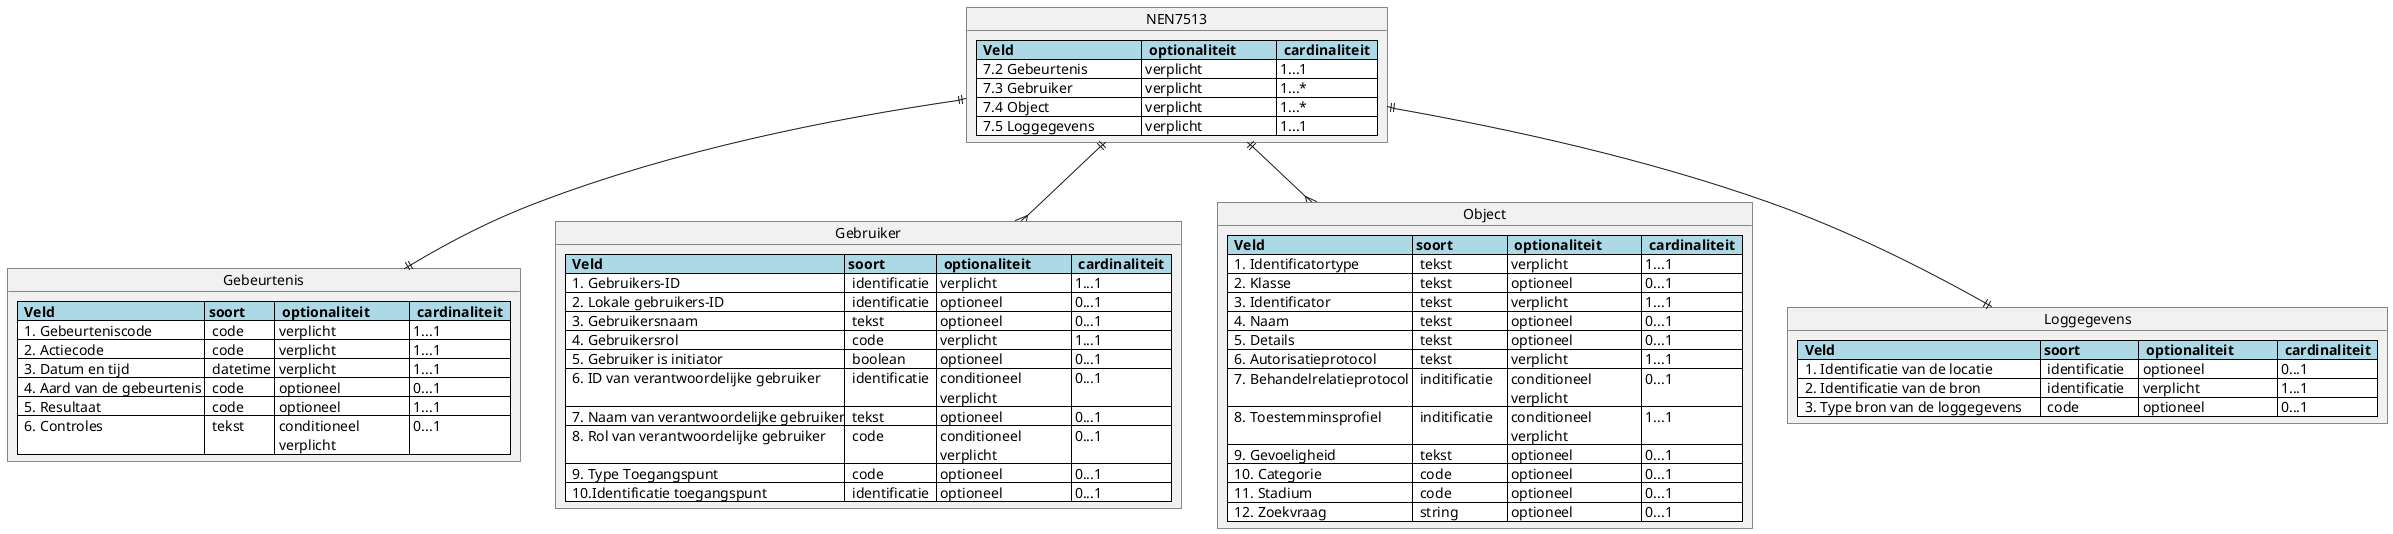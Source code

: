 @startuml rfc0021-02-gegevensvelden

object NEN7513 {
  <#lightblue,#black>|=  Veld           |=  optionaliteit           |=  cardinaliteit  |
  <#white>|  7.2 Gebeurtenis             | verplicht                 | 1...1 |
  <#white>|  7.3 Gebruiker               | verplicht                 | 1...* |
  <#white>|  7.4 Object                  | verplicht                 | 1...* |
  <#white>|  7.5 Loggegevens             | verplicht                 | 1...1 |
}

object Gebeurtenis {
  <#lightblue,#black>|=  Veld           |= soort    |=  optionaliteit           |=  cardinaliteit  |
  <#white>|  1. Gebeurteniscode         |  code     | verplicht                 | 1...1 |
  <#white>|  2. Actiecode               |  code     | verplicht                 | 1...1 |
  <#white>|  3. Datum en tijd           |  datetime | verplicht                 | 1...1 |
  <#white>|  4. Aard van de gebeurtenis |  code     | optioneel                 | 0...1 |
  <#white>|  5. Resultaat               |  code     | optioneel                 | 1...1 |
  <#white>|  6. Controles               |  tekst    | conditioneel\n verplicht  | 0...1 |
}


object Gebruiker {
  <#lightblue,#black>|=  Veld                       |= soort          |=  optionaliteit           |=  cardinaliteit  |
  <#white>|  1. Gebruikers-ID                       |  identificatie  | verplicht                 | 1...1 |
  <#white>|  2. Lokale gebruikers-ID                |  identificatie  | optioneel                 | 0...1 |
  <#white>|  3. Gebruikersnaam                      |  tekst          | optioneel                 | 0...1 |
  <#white>|  4. Gebruikersrol                       |  code           | verplicht                 | 1...1 |
  <#white>|  5. Gebruiker is initiator              |  boolean        | optioneel                 | 0...1 |
  <#white>|  6. ID van verantwoordelijke gebruiker  |  identificatie  | conditioneel\n verplicht  | 0...1 |
  <#white>|  7. Naam van verantwoordelijke gebruiker|  tekst          | optioneel                 | 0...1 |
  <#white>|  8. Rol van verantwoordelijke gebruiker |  code           | conditioneel\n verplicht  | 0...1 |
  <#white>|  9. Type Toegangspunt                   |  code           | optioneel                 | 0...1 |
  <#white>|  10.Identificatie toegangspunt          |  identificatie  | optioneel                 | 0...1 |
}

object Object {
  <#lightblue,#black>|=  Veld           |= soort            |=  optionaliteit           |=  cardinaliteit  |
  <#white>|  1. Identificatortype       |  tekst            | verplicht                 | 1...1 |
  <#white>|  2. Klasse                  |  tekst            | optioneel                 | 0...1 |
  <#white>|  3. Identificator           |  tekst            | verplicht                 | 1...1 |
  <#white>|  4. Naam                    |  tekst            | optioneel                 | 0...1 |
  <#white>|  5. Details                 |  tekst            | optioneel                 | 0...1 |
  <#white>|  6. Autorisatieprotocol     |  tekst            | verplicht                 | 1...1 |
  <#white>|  7. Behandelrelatieprotocol |  inditificatie    | conditioneel\n verplicht  | 0...1 |
  <#white>|  8. Toestemminsprofiel      |  inditificatie    | conditioneel\n verplicht  | 1...1 |
  <#white>|  9. Gevoeligheid            |  tekst            | optioneel                 | 0...1 |
  <#white>|  10. Categorie               |  code             | optioneel                 | 0...1 |
  <#white>|  11. Stadium                 |  code             | optioneel                 | 0...1 |
  <#white>|  12. Zoekvraag              |  string           | optioneel                 | 0...1 |
}

object Loggegevens {
  <#lightblue,#black>|=  Veld                    |= soort            |=  optionaliteit            |=  cardinaliteit  |
  <#white>|  1. Identificatie van de locatie     |  identificatie    | optioneel                  | 0...1 |
  <#white>|  2. Identificatie van de bron        |  identificatie    | verplicht                  | 1...1 |
  <#white>|  3. Type bron van de loggegevens     |  code             | optioneel                  | 0...1 |
}


NEN7513 ||--|| Gebeurtenis
NEN7513 ||--{ Gebruiker
NEN7513 ||--{ Object
NEN7513 ||--|| Loggegevens

@enduml
